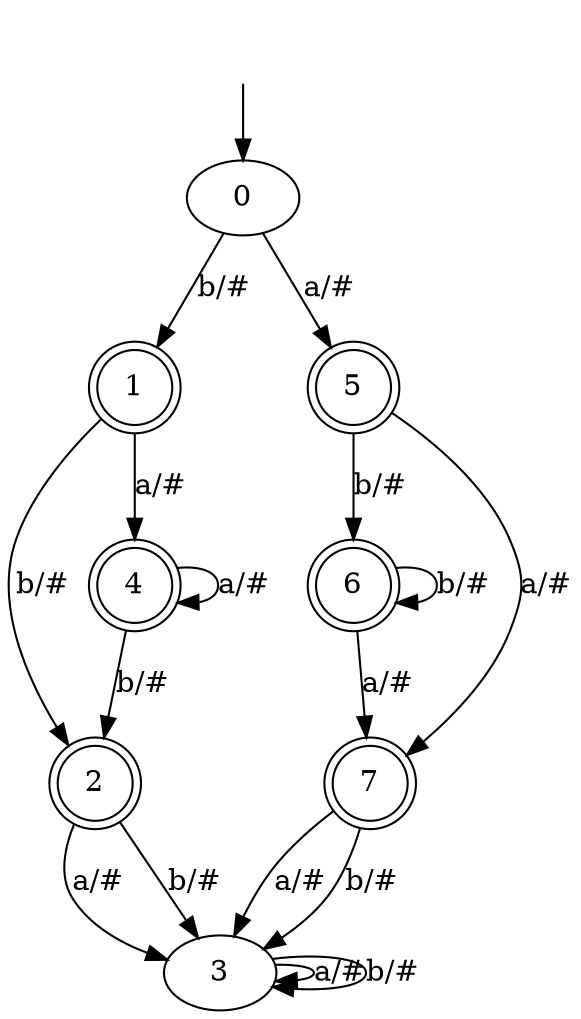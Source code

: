 digraph G {
	"" [shape=none]
	1 [shape=doublecircle]
	2 [shape=doublecircle]
	4 [shape=doublecircle]
	5 [shape=doublecircle]
	6 [shape=doublecircle]
	7 [shape=doublecircle]
	"" ->0
	0 -> 5[label="a/#"];
	0 -> 1[label="b/#"];
	1 -> 4[label="a/#"];
	1 -> 2[label="b/#"];
	2 -> 3[label="a/#"];
	2 -> 3[label="b/#"];
	3 -> 3[label="a/#"];
	3 -> 3[label="b/#"];
	4 -> 4[label="a/#"];
	4 -> 2[label="b/#"];
	5 -> 7[label="a/#"];
	5 -> 6[label="b/#"];
	6 -> 7[label="a/#"];
	6 -> 6[label="b/#"];
	7 -> 3[label="a/#"];
	7 -> 3[label="b/#"];
}